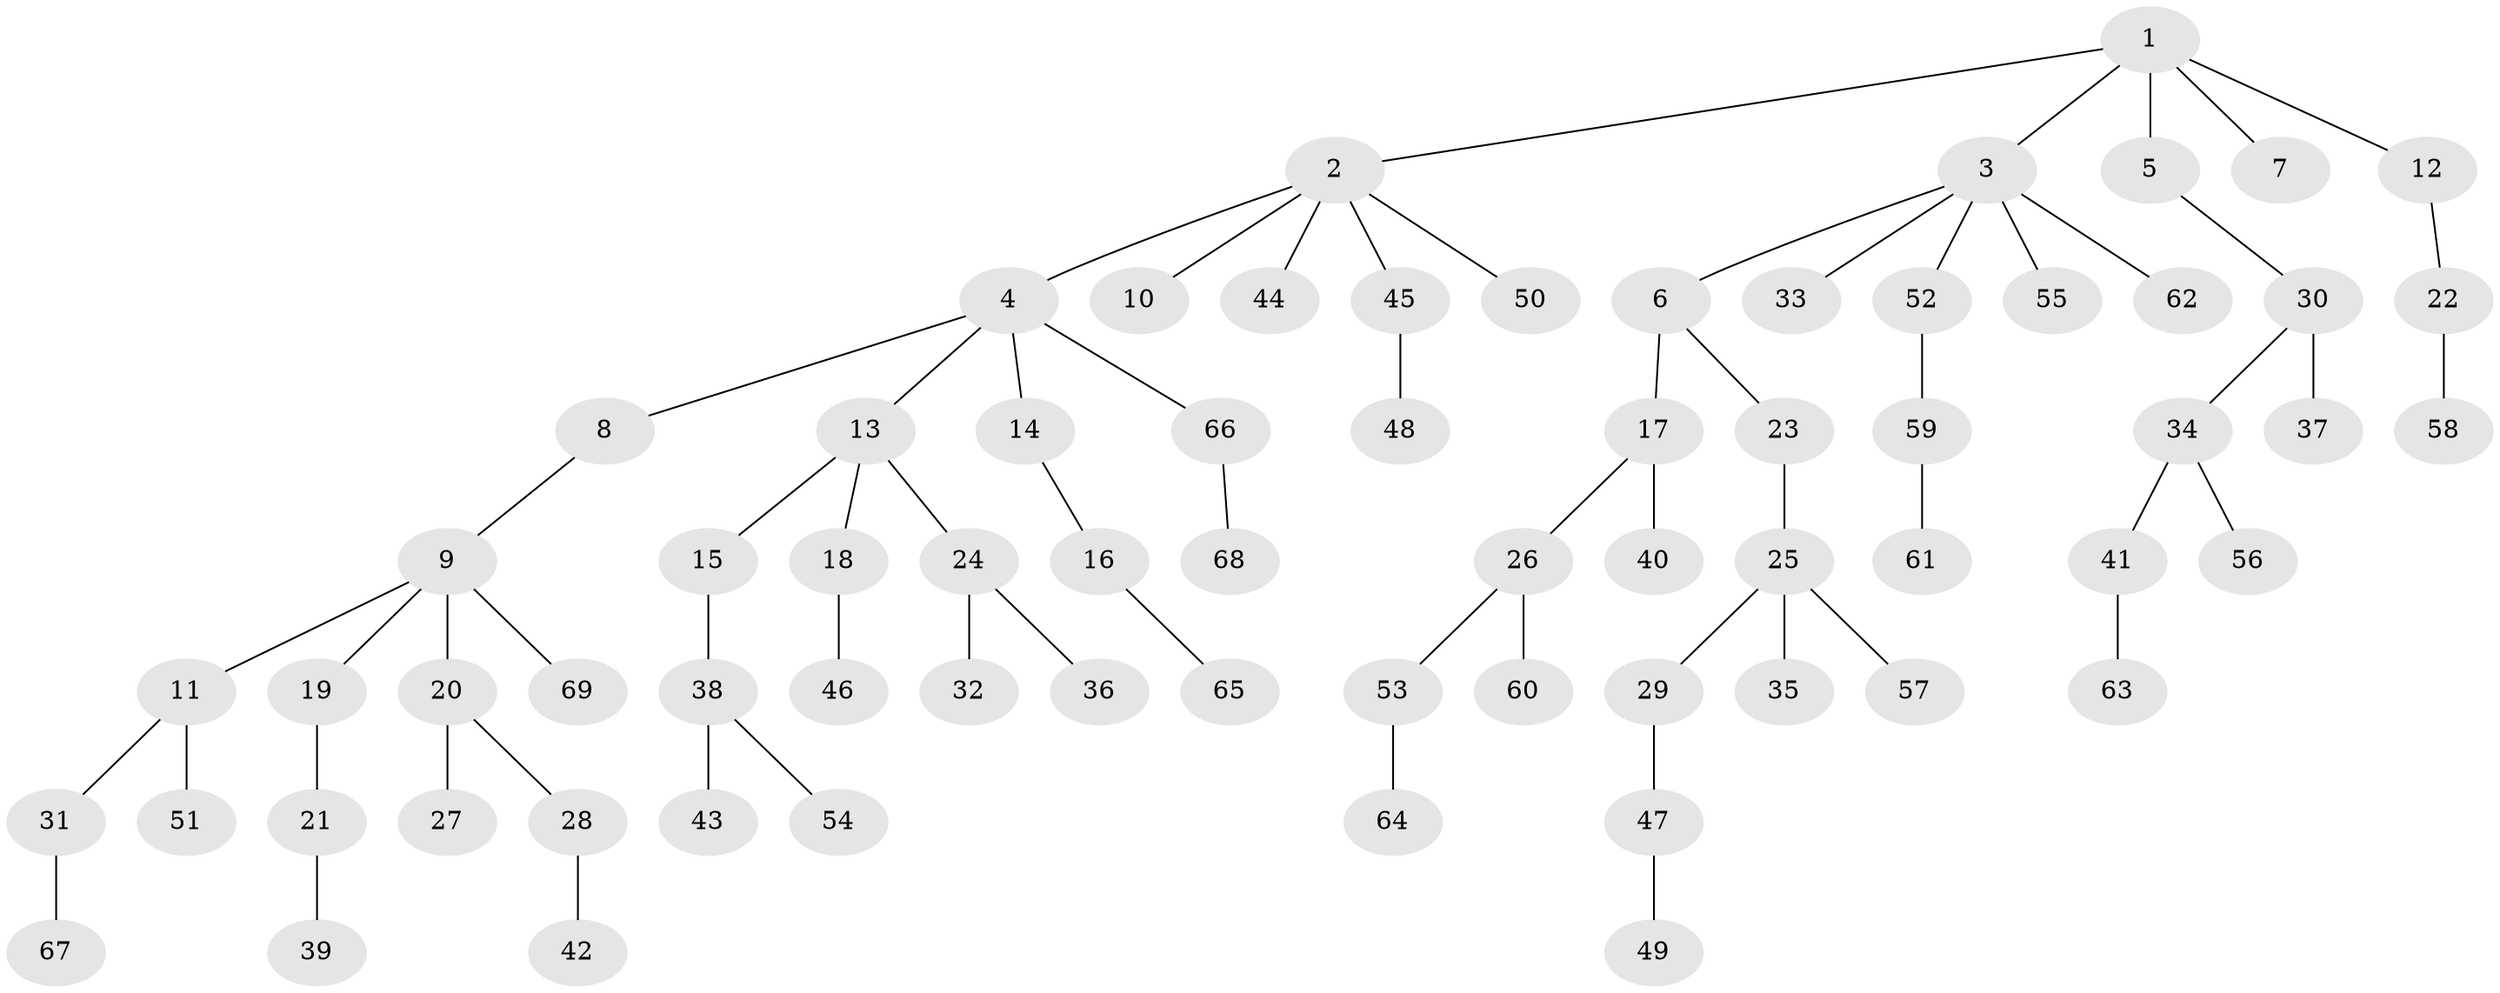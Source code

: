 // coarse degree distribution, {9: 0.05, 5: 0.05, 2: 0.05, 6: 0.05, 1: 0.8}
// Generated by graph-tools (version 1.1) at 2025/19/03/04/25 18:19:06]
// undirected, 69 vertices, 68 edges
graph export_dot {
graph [start="1"]
  node [color=gray90,style=filled];
  1;
  2;
  3;
  4;
  5;
  6;
  7;
  8;
  9;
  10;
  11;
  12;
  13;
  14;
  15;
  16;
  17;
  18;
  19;
  20;
  21;
  22;
  23;
  24;
  25;
  26;
  27;
  28;
  29;
  30;
  31;
  32;
  33;
  34;
  35;
  36;
  37;
  38;
  39;
  40;
  41;
  42;
  43;
  44;
  45;
  46;
  47;
  48;
  49;
  50;
  51;
  52;
  53;
  54;
  55;
  56;
  57;
  58;
  59;
  60;
  61;
  62;
  63;
  64;
  65;
  66;
  67;
  68;
  69;
  1 -- 2;
  1 -- 3;
  1 -- 5;
  1 -- 7;
  1 -- 12;
  2 -- 4;
  2 -- 10;
  2 -- 44;
  2 -- 45;
  2 -- 50;
  3 -- 6;
  3 -- 33;
  3 -- 52;
  3 -- 55;
  3 -- 62;
  4 -- 8;
  4 -- 13;
  4 -- 14;
  4 -- 66;
  5 -- 30;
  6 -- 17;
  6 -- 23;
  8 -- 9;
  9 -- 11;
  9 -- 19;
  9 -- 20;
  9 -- 69;
  11 -- 31;
  11 -- 51;
  12 -- 22;
  13 -- 15;
  13 -- 18;
  13 -- 24;
  14 -- 16;
  15 -- 38;
  16 -- 65;
  17 -- 26;
  17 -- 40;
  18 -- 46;
  19 -- 21;
  20 -- 27;
  20 -- 28;
  21 -- 39;
  22 -- 58;
  23 -- 25;
  24 -- 32;
  24 -- 36;
  25 -- 29;
  25 -- 35;
  25 -- 57;
  26 -- 53;
  26 -- 60;
  28 -- 42;
  29 -- 47;
  30 -- 34;
  30 -- 37;
  31 -- 67;
  34 -- 41;
  34 -- 56;
  38 -- 43;
  38 -- 54;
  41 -- 63;
  45 -- 48;
  47 -- 49;
  52 -- 59;
  53 -- 64;
  59 -- 61;
  66 -- 68;
}
